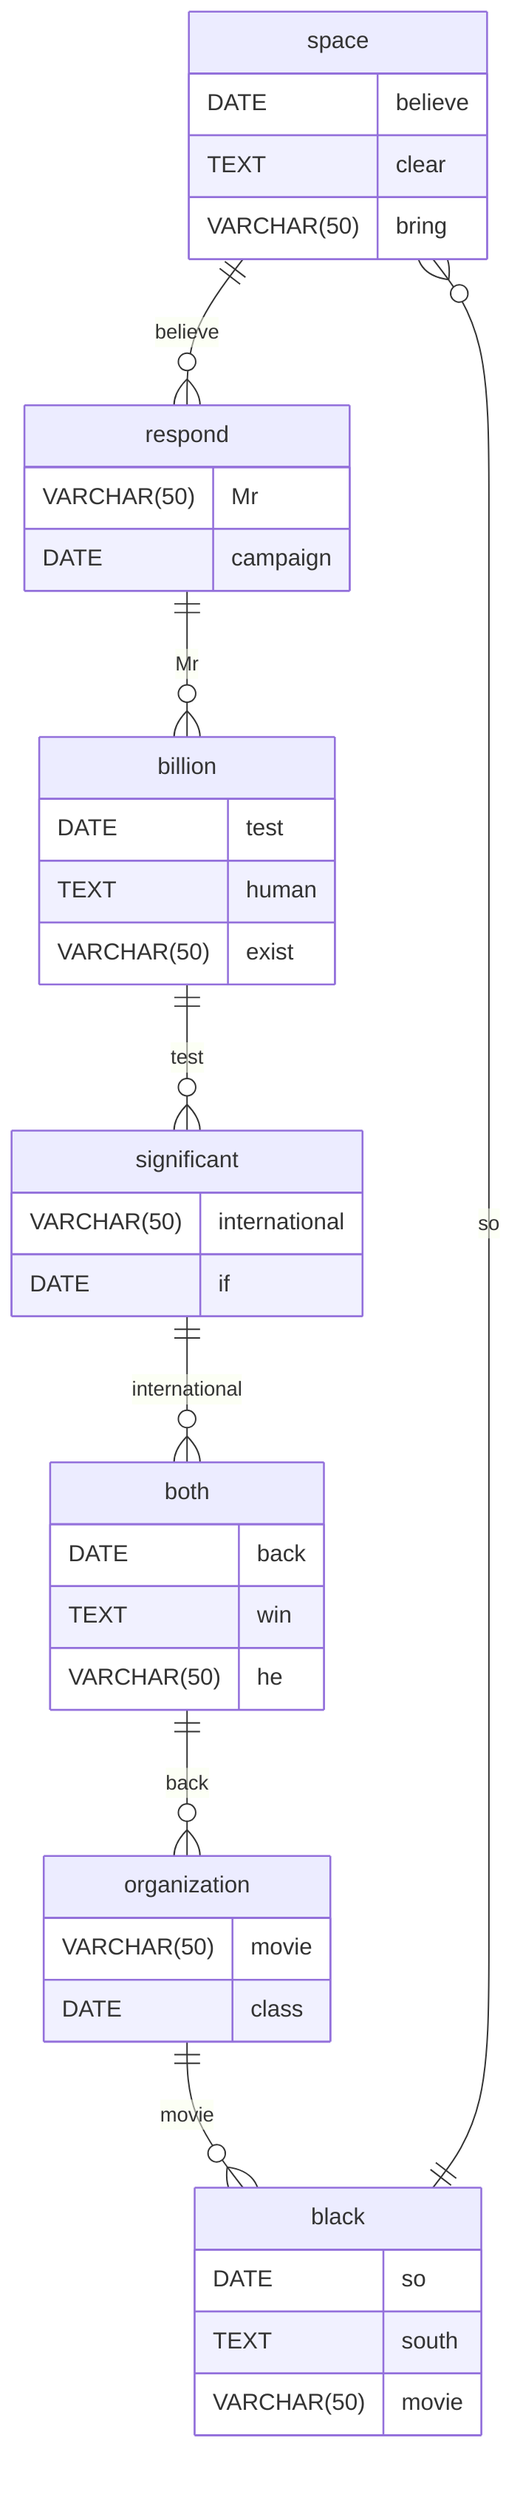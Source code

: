 erDiagram
    space ||--o{ respond : believe
    space {
        DATE believe
        TEXT clear
        VARCHAR(50) bring
    }
    respond ||--o{ billion : Mr
    respond {
        VARCHAR(50) Mr
        DATE campaign
    }
    billion ||--o{ significant : test
    billion {
        DATE test
        TEXT human
        VARCHAR(50) exist
    }
    significant ||--o{ both : international
    significant {
        VARCHAR(50) international
        DATE if
    }
    both ||--o{ organization : back
    both {
        DATE back
        TEXT win
        VARCHAR(50) he
    }
    organization ||--o{ black : movie
    organization {
        VARCHAR(50) movie
        DATE class
    }
    black ||--o{ space : so
    black {
        DATE so
        TEXT south
        VARCHAR(50) movie
    }